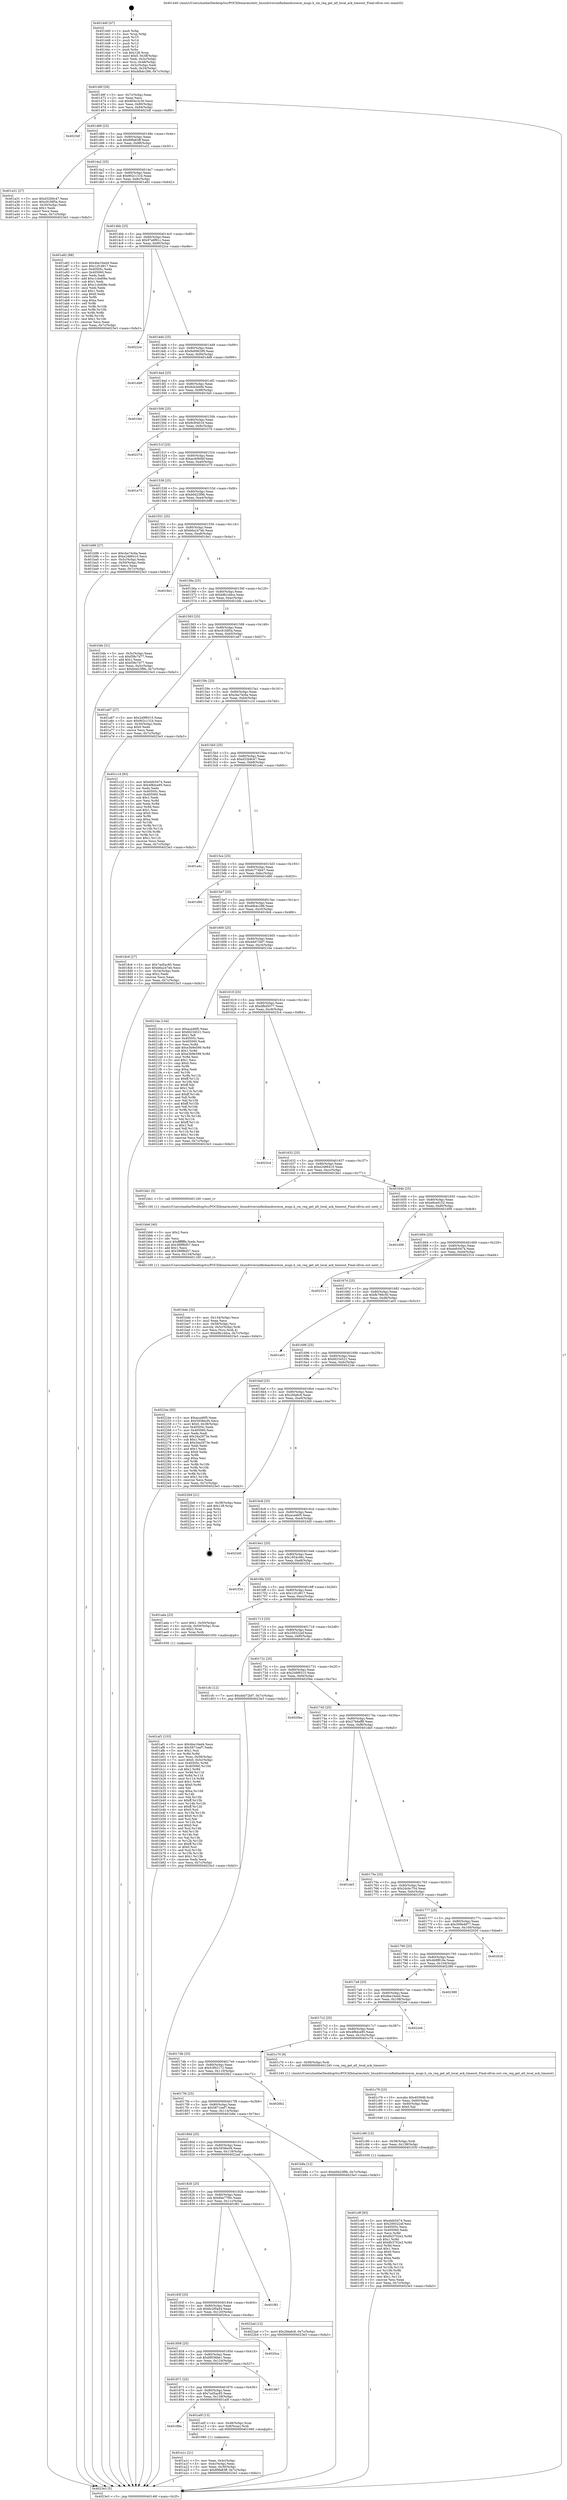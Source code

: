 digraph "0x401440" {
  label = "0x401440 (/mnt/c/Users/mathe/Desktop/tcc/POCII/binaries/extr_linuxdriversinfinibandcorecm_msgs.h_cm_req_get_alt_local_ack_timeout_Final-ollvm.out::main(0))"
  labelloc = "t"
  node[shape=record]

  Entry [label="",width=0.3,height=0.3,shape=circle,fillcolor=black,style=filled]
  "0x40146f" [label="{
     0x40146f [26]\l
     | [instrs]\l
     &nbsp;&nbsp;0x40146f \<+3\>: mov -0x7c(%rbp),%eax\l
     &nbsp;&nbsp;0x401472 \<+2\>: mov %eax,%ecx\l
     &nbsp;&nbsp;0x401474 \<+6\>: sub $0x804c3c30,%ecx\l
     &nbsp;&nbsp;0x40147a \<+3\>: mov %eax,-0x80(%rbp)\l
     &nbsp;&nbsp;0x40147d \<+6\>: mov %ecx,-0x84(%rbp)\l
     &nbsp;&nbsp;0x401483 \<+6\>: je 000000000040234f \<main+0xf0f\>\l
  }"]
  "0x40234f" [label="{
     0x40234f\l
  }", style=dashed]
  "0x401489" [label="{
     0x401489 [25]\l
     | [instrs]\l
     &nbsp;&nbsp;0x401489 \<+5\>: jmp 000000000040148e \<main+0x4e\>\l
     &nbsp;&nbsp;0x40148e \<+3\>: mov -0x80(%rbp),%eax\l
     &nbsp;&nbsp;0x401491 \<+5\>: sub $0x89fa83ff,%eax\l
     &nbsp;&nbsp;0x401496 \<+6\>: mov %eax,-0x88(%rbp)\l
     &nbsp;&nbsp;0x40149c \<+6\>: je 0000000000401a31 \<main+0x5f1\>\l
  }"]
  Exit [label="",width=0.3,height=0.3,shape=circle,fillcolor=black,style=filled,peripheries=2]
  "0x401a31" [label="{
     0x401a31 [27]\l
     | [instrs]\l
     &nbsp;&nbsp;0x401a31 \<+5\>: mov $0xd32b9c47,%eax\l
     &nbsp;&nbsp;0x401a36 \<+5\>: mov $0xc91fdf5a,%ecx\l
     &nbsp;&nbsp;0x401a3b \<+3\>: mov -0x30(%rbp),%edx\l
     &nbsp;&nbsp;0x401a3e \<+3\>: cmp $0x1,%edx\l
     &nbsp;&nbsp;0x401a41 \<+3\>: cmovl %ecx,%eax\l
     &nbsp;&nbsp;0x401a44 \<+3\>: mov %eax,-0x7c(%rbp)\l
     &nbsp;&nbsp;0x401a47 \<+5\>: jmp 00000000004023e3 \<main+0xfa3\>\l
  }"]
  "0x4014a2" [label="{
     0x4014a2 [25]\l
     | [instrs]\l
     &nbsp;&nbsp;0x4014a2 \<+5\>: jmp 00000000004014a7 \<main+0x67\>\l
     &nbsp;&nbsp;0x4014a7 \<+3\>: mov -0x80(%rbp),%eax\l
     &nbsp;&nbsp;0x4014aa \<+5\>: sub $0x902c131b,%eax\l
     &nbsp;&nbsp;0x4014af \<+6\>: mov %eax,-0x8c(%rbp)\l
     &nbsp;&nbsp;0x4014b5 \<+6\>: je 0000000000401a82 \<main+0x642\>\l
  }"]
  "0x401c9f" [label="{
     0x401c9f [93]\l
     | [instrs]\l
     &nbsp;&nbsp;0x401c9f \<+5\>: mov $0xebfc0474,%eax\l
     &nbsp;&nbsp;0x401ca4 \<+5\>: mov $0x209322ef,%esi\l
     &nbsp;&nbsp;0x401ca9 \<+7\>: mov 0x40505c,%ecx\l
     &nbsp;&nbsp;0x401cb0 \<+7\>: mov 0x405060,%edx\l
     &nbsp;&nbsp;0x401cb7 \<+3\>: mov %ecx,%r8d\l
     &nbsp;&nbsp;0x401cba \<+7\>: sub $0x6b3702e2,%r8d\l
     &nbsp;&nbsp;0x401cc1 \<+4\>: sub $0x1,%r8d\l
     &nbsp;&nbsp;0x401cc5 \<+7\>: add $0x6b3702e2,%r8d\l
     &nbsp;&nbsp;0x401ccc \<+4\>: imul %r8d,%ecx\l
     &nbsp;&nbsp;0x401cd0 \<+3\>: and $0x1,%ecx\l
     &nbsp;&nbsp;0x401cd3 \<+3\>: cmp $0x0,%ecx\l
     &nbsp;&nbsp;0x401cd6 \<+4\>: sete %r9b\l
     &nbsp;&nbsp;0x401cda \<+3\>: cmp $0xa,%edx\l
     &nbsp;&nbsp;0x401cdd \<+4\>: setl %r10b\l
     &nbsp;&nbsp;0x401ce1 \<+3\>: mov %r9b,%r11b\l
     &nbsp;&nbsp;0x401ce4 \<+3\>: and %r10b,%r11b\l
     &nbsp;&nbsp;0x401ce7 \<+3\>: xor %r10b,%r9b\l
     &nbsp;&nbsp;0x401cea \<+3\>: or %r9b,%r11b\l
     &nbsp;&nbsp;0x401ced \<+4\>: test $0x1,%r11b\l
     &nbsp;&nbsp;0x401cf1 \<+3\>: cmovne %esi,%eax\l
     &nbsp;&nbsp;0x401cf4 \<+3\>: mov %eax,-0x7c(%rbp)\l
     &nbsp;&nbsp;0x401cf7 \<+5\>: jmp 00000000004023e3 \<main+0xfa3\>\l
  }"]
  "0x401a82" [label="{
     0x401a82 [88]\l
     | [instrs]\l
     &nbsp;&nbsp;0x401a82 \<+5\>: mov $0x4be16ed4,%eax\l
     &nbsp;&nbsp;0x401a87 \<+5\>: mov $0x1cf1d917,%ecx\l
     &nbsp;&nbsp;0x401a8c \<+7\>: mov 0x40505c,%edx\l
     &nbsp;&nbsp;0x401a93 \<+7\>: mov 0x405060,%esi\l
     &nbsp;&nbsp;0x401a9a \<+2\>: mov %edx,%edi\l
     &nbsp;&nbsp;0x401a9c \<+6\>: add $0xc1cbd08e,%edi\l
     &nbsp;&nbsp;0x401aa2 \<+3\>: sub $0x1,%edi\l
     &nbsp;&nbsp;0x401aa5 \<+6\>: sub $0xc1cbd08e,%edi\l
     &nbsp;&nbsp;0x401aab \<+3\>: imul %edi,%edx\l
     &nbsp;&nbsp;0x401aae \<+3\>: and $0x1,%edx\l
     &nbsp;&nbsp;0x401ab1 \<+3\>: cmp $0x0,%edx\l
     &nbsp;&nbsp;0x401ab4 \<+4\>: sete %r8b\l
     &nbsp;&nbsp;0x401ab8 \<+3\>: cmp $0xa,%esi\l
     &nbsp;&nbsp;0x401abb \<+4\>: setl %r9b\l
     &nbsp;&nbsp;0x401abf \<+3\>: mov %r8b,%r10b\l
     &nbsp;&nbsp;0x401ac2 \<+3\>: and %r9b,%r10b\l
     &nbsp;&nbsp;0x401ac5 \<+3\>: xor %r9b,%r8b\l
     &nbsp;&nbsp;0x401ac8 \<+3\>: or %r8b,%r10b\l
     &nbsp;&nbsp;0x401acb \<+4\>: test $0x1,%r10b\l
     &nbsp;&nbsp;0x401acf \<+3\>: cmovne %ecx,%eax\l
     &nbsp;&nbsp;0x401ad2 \<+3\>: mov %eax,-0x7c(%rbp)\l
     &nbsp;&nbsp;0x401ad5 \<+5\>: jmp 00000000004023e3 \<main+0xfa3\>\l
  }"]
  "0x4014bb" [label="{
     0x4014bb [25]\l
     | [instrs]\l
     &nbsp;&nbsp;0x4014bb \<+5\>: jmp 00000000004014c0 \<main+0x80\>\l
     &nbsp;&nbsp;0x4014c0 \<+3\>: mov -0x80(%rbp),%eax\l
     &nbsp;&nbsp;0x4014c3 \<+5\>: sub $0x97a9f91c,%eax\l
     &nbsp;&nbsp;0x4014c8 \<+6\>: mov %eax,-0x90(%rbp)\l
     &nbsp;&nbsp;0x4014ce \<+6\>: je 00000000004022ce \<main+0xe8e\>\l
  }"]
  "0x401c90" [label="{
     0x401c90 [15]\l
     | [instrs]\l
     &nbsp;&nbsp;0x401c90 \<+4\>: mov -0x58(%rbp),%rdi\l
     &nbsp;&nbsp;0x401c94 \<+6\>: mov %eax,-0x138(%rbp)\l
     &nbsp;&nbsp;0x401c9a \<+5\>: call 0000000000401030 \<free@plt\>\l
     | [calls]\l
     &nbsp;&nbsp;0x401030 \{1\} (unknown)\l
  }"]
  "0x4022ce" [label="{
     0x4022ce\l
  }", style=dashed]
  "0x4014d4" [label="{
     0x4014d4 [25]\l
     | [instrs]\l
     &nbsp;&nbsp;0x4014d4 \<+5\>: jmp 00000000004014d9 \<main+0x99\>\l
     &nbsp;&nbsp;0x4014d9 \<+3\>: mov -0x80(%rbp),%eax\l
     &nbsp;&nbsp;0x4014dc \<+5\>: sub $0x9a996299,%eax\l
     &nbsp;&nbsp;0x4014e1 \<+6\>: mov %eax,-0x94(%rbp)\l
     &nbsp;&nbsp;0x4014e7 \<+6\>: je 0000000000401dd9 \<main+0x999\>\l
  }"]
  "0x401c79" [label="{
     0x401c79 [23]\l
     | [instrs]\l
     &nbsp;&nbsp;0x401c79 \<+10\>: movabs $0x4030d6,%rdi\l
     &nbsp;&nbsp;0x401c83 \<+3\>: mov %eax,-0x60(%rbp)\l
     &nbsp;&nbsp;0x401c86 \<+3\>: mov -0x60(%rbp),%esi\l
     &nbsp;&nbsp;0x401c89 \<+2\>: mov $0x0,%al\l
     &nbsp;&nbsp;0x401c8b \<+5\>: call 0000000000401040 \<printf@plt\>\l
     | [calls]\l
     &nbsp;&nbsp;0x401040 \{1\} (unknown)\l
  }"]
  "0x401dd9" [label="{
     0x401dd9\l
  }", style=dashed]
  "0x4014ed" [label="{
     0x4014ed [25]\l
     | [instrs]\l
     &nbsp;&nbsp;0x4014ed \<+5\>: jmp 00000000004014f2 \<main+0xb2\>\l
     &nbsp;&nbsp;0x4014f2 \<+3\>: mov -0x80(%rbp),%eax\l
     &nbsp;&nbsp;0x4014f5 \<+5\>: sub $0x9cb3e0f4,%eax\l
     &nbsp;&nbsp;0x4014fa \<+6\>: mov %eax,-0x98(%rbp)\l
     &nbsp;&nbsp;0x401500 \<+6\>: je 0000000000401fa0 \<main+0xb60\>\l
  }"]
  "0x401bde" [label="{
     0x401bde [32]\l
     | [instrs]\l
     &nbsp;&nbsp;0x401bde \<+6\>: mov -0x134(%rbp),%ecx\l
     &nbsp;&nbsp;0x401be4 \<+3\>: imul %eax,%ecx\l
     &nbsp;&nbsp;0x401be7 \<+4\>: mov -0x58(%rbp),%rsi\l
     &nbsp;&nbsp;0x401beb \<+4\>: movslq -0x5c(%rbp),%rdi\l
     &nbsp;&nbsp;0x401bef \<+3\>: mov %ecx,(%rsi,%rdi,4)\l
     &nbsp;&nbsp;0x401bf2 \<+7\>: movl $0xb9b1ddca,-0x7c(%rbp)\l
     &nbsp;&nbsp;0x401bf9 \<+5\>: jmp 00000000004023e3 \<main+0xfa3\>\l
  }"]
  "0x401fa0" [label="{
     0x401fa0\l
  }", style=dashed]
  "0x401506" [label="{
     0x401506 [25]\l
     | [instrs]\l
     &nbsp;&nbsp;0x401506 \<+5\>: jmp 000000000040150b \<main+0xcb\>\l
     &nbsp;&nbsp;0x40150b \<+3\>: mov -0x80(%rbp),%eax\l
     &nbsp;&nbsp;0x40150e \<+5\>: sub $0x9cf04016,%eax\l
     &nbsp;&nbsp;0x401513 \<+6\>: mov %eax,-0x9c(%rbp)\l
     &nbsp;&nbsp;0x401519 \<+6\>: je 000000000040237d \<main+0xf3d\>\l
  }"]
  "0x401bb6" [label="{
     0x401bb6 [40]\l
     | [instrs]\l
     &nbsp;&nbsp;0x401bb6 \<+5\>: mov $0x2,%ecx\l
     &nbsp;&nbsp;0x401bbb \<+1\>: cltd\l
     &nbsp;&nbsp;0x401bbc \<+2\>: idiv %ecx\l
     &nbsp;&nbsp;0x401bbe \<+6\>: imul $0xfffffffe,%edx,%ecx\l
     &nbsp;&nbsp;0x401bc4 \<+6\>: sub $0x388f6d57,%ecx\l
     &nbsp;&nbsp;0x401bca \<+3\>: add $0x1,%ecx\l
     &nbsp;&nbsp;0x401bcd \<+6\>: add $0x388f6d57,%ecx\l
     &nbsp;&nbsp;0x401bd3 \<+6\>: mov %ecx,-0x134(%rbp)\l
     &nbsp;&nbsp;0x401bd9 \<+5\>: call 0000000000401160 \<next_i\>\l
     | [calls]\l
     &nbsp;&nbsp;0x401160 \{1\} (/mnt/c/Users/mathe/Desktop/tcc/POCII/binaries/extr_linuxdriversinfinibandcorecm_msgs.h_cm_req_get_alt_local_ack_timeout_Final-ollvm.out::next_i)\l
  }"]
  "0x40237d" [label="{
     0x40237d\l
  }", style=dashed]
  "0x40151f" [label="{
     0x40151f [25]\l
     | [instrs]\l
     &nbsp;&nbsp;0x40151f \<+5\>: jmp 0000000000401524 \<main+0xe4\>\l
     &nbsp;&nbsp;0x401524 \<+3\>: mov -0x80(%rbp),%eax\l
     &nbsp;&nbsp;0x401527 \<+5\>: sub $0xac4060bf,%eax\l
     &nbsp;&nbsp;0x40152c \<+6\>: mov %eax,-0xa0(%rbp)\l
     &nbsp;&nbsp;0x401532 \<+6\>: je 0000000000401e75 \<main+0xa35\>\l
  }"]
  "0x401af1" [label="{
     0x401af1 [153]\l
     | [instrs]\l
     &nbsp;&nbsp;0x401af1 \<+5\>: mov $0x4be16ed4,%ecx\l
     &nbsp;&nbsp;0x401af6 \<+5\>: mov $0x5871eef7,%edx\l
     &nbsp;&nbsp;0x401afb \<+3\>: mov $0x1,%sil\l
     &nbsp;&nbsp;0x401afe \<+3\>: xor %r8d,%r8d\l
     &nbsp;&nbsp;0x401b01 \<+4\>: mov %rax,-0x58(%rbp)\l
     &nbsp;&nbsp;0x401b05 \<+7\>: movl $0x0,-0x5c(%rbp)\l
     &nbsp;&nbsp;0x401b0c \<+8\>: mov 0x40505c,%r9d\l
     &nbsp;&nbsp;0x401b14 \<+8\>: mov 0x405060,%r10d\l
     &nbsp;&nbsp;0x401b1c \<+4\>: sub $0x1,%r8d\l
     &nbsp;&nbsp;0x401b20 \<+3\>: mov %r9d,%r11d\l
     &nbsp;&nbsp;0x401b23 \<+3\>: add %r8d,%r11d\l
     &nbsp;&nbsp;0x401b26 \<+4\>: imul %r11d,%r9d\l
     &nbsp;&nbsp;0x401b2a \<+4\>: and $0x1,%r9d\l
     &nbsp;&nbsp;0x401b2e \<+4\>: cmp $0x0,%r9d\l
     &nbsp;&nbsp;0x401b32 \<+3\>: sete %bl\l
     &nbsp;&nbsp;0x401b35 \<+4\>: cmp $0xa,%r10d\l
     &nbsp;&nbsp;0x401b39 \<+4\>: setl %r14b\l
     &nbsp;&nbsp;0x401b3d \<+3\>: mov %bl,%r15b\l
     &nbsp;&nbsp;0x401b40 \<+4\>: xor $0xff,%r15b\l
     &nbsp;&nbsp;0x401b44 \<+3\>: mov %r14b,%r12b\l
     &nbsp;&nbsp;0x401b47 \<+4\>: xor $0xff,%r12b\l
     &nbsp;&nbsp;0x401b4b \<+4\>: xor $0x0,%sil\l
     &nbsp;&nbsp;0x401b4f \<+3\>: mov %r15b,%r13b\l
     &nbsp;&nbsp;0x401b52 \<+4\>: and $0x0,%r13b\l
     &nbsp;&nbsp;0x401b56 \<+3\>: and %sil,%bl\l
     &nbsp;&nbsp;0x401b59 \<+3\>: mov %r12b,%al\l
     &nbsp;&nbsp;0x401b5c \<+2\>: and $0x0,%al\l
     &nbsp;&nbsp;0x401b5e \<+3\>: and %sil,%r14b\l
     &nbsp;&nbsp;0x401b61 \<+3\>: or %bl,%r13b\l
     &nbsp;&nbsp;0x401b64 \<+3\>: or %r14b,%al\l
     &nbsp;&nbsp;0x401b67 \<+3\>: xor %al,%r13b\l
     &nbsp;&nbsp;0x401b6a \<+3\>: or %r12b,%r15b\l
     &nbsp;&nbsp;0x401b6d \<+4\>: xor $0xff,%r15b\l
     &nbsp;&nbsp;0x401b71 \<+4\>: or $0x0,%sil\l
     &nbsp;&nbsp;0x401b75 \<+3\>: and %sil,%r15b\l
     &nbsp;&nbsp;0x401b78 \<+3\>: or %r15b,%r13b\l
     &nbsp;&nbsp;0x401b7b \<+4\>: test $0x1,%r13b\l
     &nbsp;&nbsp;0x401b7f \<+3\>: cmovne %edx,%ecx\l
     &nbsp;&nbsp;0x401b82 \<+3\>: mov %ecx,-0x7c(%rbp)\l
     &nbsp;&nbsp;0x401b85 \<+5\>: jmp 00000000004023e3 \<main+0xfa3\>\l
  }"]
  "0x401e75" [label="{
     0x401e75\l
  }", style=dashed]
  "0x401538" [label="{
     0x401538 [25]\l
     | [instrs]\l
     &nbsp;&nbsp;0x401538 \<+5\>: jmp 000000000040153d \<main+0xfd\>\l
     &nbsp;&nbsp;0x40153d \<+3\>: mov -0x80(%rbp),%eax\l
     &nbsp;&nbsp;0x401540 \<+5\>: sub $0xb0d23f9b,%eax\l
     &nbsp;&nbsp;0x401545 \<+6\>: mov %eax,-0xa4(%rbp)\l
     &nbsp;&nbsp;0x40154b \<+6\>: je 0000000000401b96 \<main+0x756\>\l
  }"]
  "0x401a1c" [label="{
     0x401a1c [21]\l
     | [instrs]\l
     &nbsp;&nbsp;0x401a1c \<+3\>: mov %eax,-0x4c(%rbp)\l
     &nbsp;&nbsp;0x401a1f \<+3\>: mov -0x4c(%rbp),%eax\l
     &nbsp;&nbsp;0x401a22 \<+3\>: mov %eax,-0x30(%rbp)\l
     &nbsp;&nbsp;0x401a25 \<+7\>: movl $0x89fa83ff,-0x7c(%rbp)\l
     &nbsp;&nbsp;0x401a2c \<+5\>: jmp 00000000004023e3 \<main+0xfa3\>\l
  }"]
  "0x401b96" [label="{
     0x401b96 [27]\l
     | [instrs]\l
     &nbsp;&nbsp;0x401b96 \<+5\>: mov $0xcba74c6a,%eax\l
     &nbsp;&nbsp;0x401b9b \<+5\>: mov $0xe2486410,%ecx\l
     &nbsp;&nbsp;0x401ba0 \<+3\>: mov -0x5c(%rbp),%edx\l
     &nbsp;&nbsp;0x401ba3 \<+3\>: cmp -0x50(%rbp),%edx\l
     &nbsp;&nbsp;0x401ba6 \<+3\>: cmovl %ecx,%eax\l
     &nbsp;&nbsp;0x401ba9 \<+3\>: mov %eax,-0x7c(%rbp)\l
     &nbsp;&nbsp;0x401bac \<+5\>: jmp 00000000004023e3 \<main+0xfa3\>\l
  }"]
  "0x401551" [label="{
     0x401551 [25]\l
     | [instrs]\l
     &nbsp;&nbsp;0x401551 \<+5\>: jmp 0000000000401556 \<main+0x116\>\l
     &nbsp;&nbsp;0x401556 \<+3\>: mov -0x80(%rbp),%eax\l
     &nbsp;&nbsp;0x401559 \<+5\>: sub $0xb6a247eb,%eax\l
     &nbsp;&nbsp;0x40155e \<+6\>: mov %eax,-0xa8(%rbp)\l
     &nbsp;&nbsp;0x401564 \<+6\>: je 00000000004018e1 \<main+0x4a1\>\l
  }"]
  "0x40188a" [label="{
     0x40188a\l
  }", style=dashed]
  "0x4018e1" [label="{
     0x4018e1\l
  }", style=dashed]
  "0x40156a" [label="{
     0x40156a [25]\l
     | [instrs]\l
     &nbsp;&nbsp;0x40156a \<+5\>: jmp 000000000040156f \<main+0x12f\>\l
     &nbsp;&nbsp;0x40156f \<+3\>: mov -0x80(%rbp),%eax\l
     &nbsp;&nbsp;0x401572 \<+5\>: sub $0xb9b1ddca,%eax\l
     &nbsp;&nbsp;0x401577 \<+6\>: mov %eax,-0xac(%rbp)\l
     &nbsp;&nbsp;0x40157d \<+6\>: je 0000000000401bfe \<main+0x7be\>\l
  }"]
  "0x401a0f" [label="{
     0x401a0f [13]\l
     | [instrs]\l
     &nbsp;&nbsp;0x401a0f \<+4\>: mov -0x48(%rbp),%rax\l
     &nbsp;&nbsp;0x401a13 \<+4\>: mov 0x8(%rax),%rdi\l
     &nbsp;&nbsp;0x401a17 \<+5\>: call 0000000000401060 \<atoi@plt\>\l
     | [calls]\l
     &nbsp;&nbsp;0x401060 \{1\} (unknown)\l
  }"]
  "0x401bfe" [label="{
     0x401bfe [31]\l
     | [instrs]\l
     &nbsp;&nbsp;0x401bfe \<+3\>: mov -0x5c(%rbp),%eax\l
     &nbsp;&nbsp;0x401c01 \<+5\>: sub $0xf38c7d77,%eax\l
     &nbsp;&nbsp;0x401c06 \<+3\>: add $0x1,%eax\l
     &nbsp;&nbsp;0x401c09 \<+5\>: add $0xf38c7d77,%eax\l
     &nbsp;&nbsp;0x401c0e \<+3\>: mov %eax,-0x5c(%rbp)\l
     &nbsp;&nbsp;0x401c11 \<+7\>: movl $0xb0d23f9b,-0x7c(%rbp)\l
     &nbsp;&nbsp;0x401c18 \<+5\>: jmp 00000000004023e3 \<main+0xfa3\>\l
  }"]
  "0x401583" [label="{
     0x401583 [25]\l
     | [instrs]\l
     &nbsp;&nbsp;0x401583 \<+5\>: jmp 0000000000401588 \<main+0x148\>\l
     &nbsp;&nbsp;0x401588 \<+3\>: mov -0x80(%rbp),%eax\l
     &nbsp;&nbsp;0x40158b \<+5\>: sub $0xc91fdf5a,%eax\l
     &nbsp;&nbsp;0x401590 \<+6\>: mov %eax,-0xb0(%rbp)\l
     &nbsp;&nbsp;0x401596 \<+6\>: je 0000000000401a67 \<main+0x627\>\l
  }"]
  "0x401871" [label="{
     0x401871 [25]\l
     | [instrs]\l
     &nbsp;&nbsp;0x401871 \<+5\>: jmp 0000000000401876 \<main+0x436\>\l
     &nbsp;&nbsp;0x401876 \<+3\>: mov -0x80(%rbp),%eax\l
     &nbsp;&nbsp;0x401879 \<+5\>: sub $0x7ad5ac85,%eax\l
     &nbsp;&nbsp;0x40187e \<+6\>: mov %eax,-0x128(%rbp)\l
     &nbsp;&nbsp;0x401884 \<+6\>: je 0000000000401a0f \<main+0x5cf\>\l
  }"]
  "0x401a67" [label="{
     0x401a67 [27]\l
     | [instrs]\l
     &nbsp;&nbsp;0x401a67 \<+5\>: mov $0x249f9315,%eax\l
     &nbsp;&nbsp;0x401a6c \<+5\>: mov $0x902c131b,%ecx\l
     &nbsp;&nbsp;0x401a71 \<+3\>: mov -0x30(%rbp),%edx\l
     &nbsp;&nbsp;0x401a74 \<+3\>: cmp $0x0,%edx\l
     &nbsp;&nbsp;0x401a77 \<+3\>: cmove %ecx,%eax\l
     &nbsp;&nbsp;0x401a7a \<+3\>: mov %eax,-0x7c(%rbp)\l
     &nbsp;&nbsp;0x401a7d \<+5\>: jmp 00000000004023e3 \<main+0xfa3\>\l
  }"]
  "0x40159c" [label="{
     0x40159c [25]\l
     | [instrs]\l
     &nbsp;&nbsp;0x40159c \<+5\>: jmp 00000000004015a1 \<main+0x161\>\l
     &nbsp;&nbsp;0x4015a1 \<+3\>: mov -0x80(%rbp),%eax\l
     &nbsp;&nbsp;0x4015a4 \<+5\>: sub $0xcba74c6a,%eax\l
     &nbsp;&nbsp;0x4015a9 \<+6\>: mov %eax,-0xb4(%rbp)\l
     &nbsp;&nbsp;0x4015af \<+6\>: je 0000000000401c1d \<main+0x7dd\>\l
  }"]
  "0x401967" [label="{
     0x401967\l
  }", style=dashed]
  "0x401c1d" [label="{
     0x401c1d [83]\l
     | [instrs]\l
     &nbsp;&nbsp;0x401c1d \<+5\>: mov $0xebfc0474,%eax\l
     &nbsp;&nbsp;0x401c22 \<+5\>: mov $0x4f8dce95,%ecx\l
     &nbsp;&nbsp;0x401c27 \<+2\>: xor %edx,%edx\l
     &nbsp;&nbsp;0x401c29 \<+7\>: mov 0x40505c,%esi\l
     &nbsp;&nbsp;0x401c30 \<+7\>: mov 0x405060,%edi\l
     &nbsp;&nbsp;0x401c37 \<+3\>: sub $0x1,%edx\l
     &nbsp;&nbsp;0x401c3a \<+3\>: mov %esi,%r8d\l
     &nbsp;&nbsp;0x401c3d \<+3\>: add %edx,%r8d\l
     &nbsp;&nbsp;0x401c40 \<+4\>: imul %r8d,%esi\l
     &nbsp;&nbsp;0x401c44 \<+3\>: and $0x1,%esi\l
     &nbsp;&nbsp;0x401c47 \<+3\>: cmp $0x0,%esi\l
     &nbsp;&nbsp;0x401c4a \<+4\>: sete %r9b\l
     &nbsp;&nbsp;0x401c4e \<+3\>: cmp $0xa,%edi\l
     &nbsp;&nbsp;0x401c51 \<+4\>: setl %r10b\l
     &nbsp;&nbsp;0x401c55 \<+3\>: mov %r9b,%r11b\l
     &nbsp;&nbsp;0x401c58 \<+3\>: and %r10b,%r11b\l
     &nbsp;&nbsp;0x401c5b \<+3\>: xor %r10b,%r9b\l
     &nbsp;&nbsp;0x401c5e \<+3\>: or %r9b,%r11b\l
     &nbsp;&nbsp;0x401c61 \<+4\>: test $0x1,%r11b\l
     &nbsp;&nbsp;0x401c65 \<+3\>: cmovne %ecx,%eax\l
     &nbsp;&nbsp;0x401c68 \<+3\>: mov %eax,-0x7c(%rbp)\l
     &nbsp;&nbsp;0x401c6b \<+5\>: jmp 00000000004023e3 \<main+0xfa3\>\l
  }"]
  "0x4015b5" [label="{
     0x4015b5 [25]\l
     | [instrs]\l
     &nbsp;&nbsp;0x4015b5 \<+5\>: jmp 00000000004015ba \<main+0x17a\>\l
     &nbsp;&nbsp;0x4015ba \<+3\>: mov -0x80(%rbp),%eax\l
     &nbsp;&nbsp;0x4015bd \<+5\>: sub $0xd32b9c47,%eax\l
     &nbsp;&nbsp;0x4015c2 \<+6\>: mov %eax,-0xb8(%rbp)\l
     &nbsp;&nbsp;0x4015c8 \<+6\>: je 0000000000401a4c \<main+0x60c\>\l
  }"]
  "0x401858" [label="{
     0x401858 [25]\l
     | [instrs]\l
     &nbsp;&nbsp;0x401858 \<+5\>: jmp 000000000040185d \<main+0x41d\>\l
     &nbsp;&nbsp;0x40185d \<+3\>: mov -0x80(%rbp),%eax\l
     &nbsp;&nbsp;0x401860 \<+5\>: sub $0x6f036be1,%eax\l
     &nbsp;&nbsp;0x401865 \<+6\>: mov %eax,-0x124(%rbp)\l
     &nbsp;&nbsp;0x40186b \<+6\>: je 0000000000401967 \<main+0x527\>\l
  }"]
  "0x401a4c" [label="{
     0x401a4c\l
  }", style=dashed]
  "0x4015ce" [label="{
     0x4015ce [25]\l
     | [instrs]\l
     &nbsp;&nbsp;0x4015ce \<+5\>: jmp 00000000004015d3 \<main+0x193\>\l
     &nbsp;&nbsp;0x4015d3 \<+3\>: mov -0x80(%rbp),%eax\l
     &nbsp;&nbsp;0x4015d6 \<+5\>: sub $0xdc774b47,%eax\l
     &nbsp;&nbsp;0x4015db \<+6\>: mov %eax,-0xbc(%rbp)\l
     &nbsp;&nbsp;0x4015e1 \<+6\>: je 0000000000401d60 \<main+0x920\>\l
  }"]
  "0x4020ca" [label="{
     0x4020ca\l
  }", style=dashed]
  "0x401d60" [label="{
     0x401d60\l
  }", style=dashed]
  "0x4015e7" [label="{
     0x4015e7 [25]\l
     | [instrs]\l
     &nbsp;&nbsp;0x4015e7 \<+5\>: jmp 00000000004015ec \<main+0x1ac\>\l
     &nbsp;&nbsp;0x4015ec \<+3\>: mov -0x80(%rbp),%eax\l
     &nbsp;&nbsp;0x4015ef \<+5\>: sub $0xddb4c286,%eax\l
     &nbsp;&nbsp;0x4015f4 \<+6\>: mov %eax,-0xc0(%rbp)\l
     &nbsp;&nbsp;0x4015fa \<+6\>: je 00000000004018c6 \<main+0x486\>\l
  }"]
  "0x40183f" [label="{
     0x40183f [25]\l
     | [instrs]\l
     &nbsp;&nbsp;0x40183f \<+5\>: jmp 0000000000401844 \<main+0x404\>\l
     &nbsp;&nbsp;0x401844 \<+3\>: mov -0x80(%rbp),%eax\l
     &nbsp;&nbsp;0x401847 \<+5\>: sub $0x6c2f0a44,%eax\l
     &nbsp;&nbsp;0x40184c \<+6\>: mov %eax,-0x120(%rbp)\l
     &nbsp;&nbsp;0x401852 \<+6\>: je 00000000004020ca \<main+0xc8a\>\l
  }"]
  "0x4018c6" [label="{
     0x4018c6 [27]\l
     | [instrs]\l
     &nbsp;&nbsp;0x4018c6 \<+5\>: mov $0x7ad5ac85,%eax\l
     &nbsp;&nbsp;0x4018cb \<+5\>: mov $0xb6a247eb,%ecx\l
     &nbsp;&nbsp;0x4018d0 \<+3\>: mov -0x34(%rbp),%edx\l
     &nbsp;&nbsp;0x4018d3 \<+3\>: cmp $0x2,%edx\l
     &nbsp;&nbsp;0x4018d6 \<+3\>: cmovne %ecx,%eax\l
     &nbsp;&nbsp;0x4018d9 \<+3\>: mov %eax,-0x7c(%rbp)\l
     &nbsp;&nbsp;0x4018dc \<+5\>: jmp 00000000004023e3 \<main+0xfa3\>\l
  }"]
  "0x401600" [label="{
     0x401600 [25]\l
     | [instrs]\l
     &nbsp;&nbsp;0x401600 \<+5\>: jmp 0000000000401605 \<main+0x1c5\>\l
     &nbsp;&nbsp;0x401605 \<+3\>: mov -0x80(%rbp),%eax\l
     &nbsp;&nbsp;0x401608 \<+5\>: sub $0xddd72bf7,%eax\l
     &nbsp;&nbsp;0x40160d \<+6\>: mov %eax,-0xc4(%rbp)\l
     &nbsp;&nbsp;0x401613 \<+6\>: je 00000000004021be \<main+0xd7e\>\l
  }"]
  "0x4023e3" [label="{
     0x4023e3 [5]\l
     | [instrs]\l
     &nbsp;&nbsp;0x4023e3 \<+5\>: jmp 000000000040146f \<main+0x2f\>\l
  }"]
  "0x401440" [label="{
     0x401440 [47]\l
     | [instrs]\l
     &nbsp;&nbsp;0x401440 \<+1\>: push %rbp\l
     &nbsp;&nbsp;0x401441 \<+3\>: mov %rsp,%rbp\l
     &nbsp;&nbsp;0x401444 \<+2\>: push %r15\l
     &nbsp;&nbsp;0x401446 \<+2\>: push %r14\l
     &nbsp;&nbsp;0x401448 \<+2\>: push %r13\l
     &nbsp;&nbsp;0x40144a \<+2\>: push %r12\l
     &nbsp;&nbsp;0x40144c \<+1\>: push %rbx\l
     &nbsp;&nbsp;0x40144d \<+7\>: sub $0x128,%rsp\l
     &nbsp;&nbsp;0x401454 \<+7\>: movl $0x0,-0x38(%rbp)\l
     &nbsp;&nbsp;0x40145b \<+3\>: mov %edi,-0x3c(%rbp)\l
     &nbsp;&nbsp;0x40145e \<+4\>: mov %rsi,-0x48(%rbp)\l
     &nbsp;&nbsp;0x401462 \<+3\>: mov -0x3c(%rbp),%edi\l
     &nbsp;&nbsp;0x401465 \<+3\>: mov %edi,-0x34(%rbp)\l
     &nbsp;&nbsp;0x401468 \<+7\>: movl $0xddb4c286,-0x7c(%rbp)\l
  }"]
  "0x401f81" [label="{
     0x401f81\l
  }", style=dashed]
  "0x4021be" [label="{
     0x4021be [144]\l
     | [instrs]\l
     &nbsp;&nbsp;0x4021be \<+5\>: mov $0xaca46f5,%eax\l
     &nbsp;&nbsp;0x4021c3 \<+5\>: mov $0xfd234521,%ecx\l
     &nbsp;&nbsp;0x4021c8 \<+2\>: mov $0x1,%dl\l
     &nbsp;&nbsp;0x4021ca \<+7\>: mov 0x40505c,%esi\l
     &nbsp;&nbsp;0x4021d1 \<+7\>: mov 0x405060,%edi\l
     &nbsp;&nbsp;0x4021d8 \<+3\>: mov %esi,%r8d\l
     &nbsp;&nbsp;0x4021db \<+7\>: add $0xe3b9e599,%r8d\l
     &nbsp;&nbsp;0x4021e2 \<+4\>: sub $0x1,%r8d\l
     &nbsp;&nbsp;0x4021e6 \<+7\>: sub $0xe3b9e599,%r8d\l
     &nbsp;&nbsp;0x4021ed \<+4\>: imul %r8d,%esi\l
     &nbsp;&nbsp;0x4021f1 \<+3\>: and $0x1,%esi\l
     &nbsp;&nbsp;0x4021f4 \<+3\>: cmp $0x0,%esi\l
     &nbsp;&nbsp;0x4021f7 \<+4\>: sete %r9b\l
     &nbsp;&nbsp;0x4021fb \<+3\>: cmp $0xa,%edi\l
     &nbsp;&nbsp;0x4021fe \<+4\>: setl %r10b\l
     &nbsp;&nbsp;0x402202 \<+3\>: mov %r9b,%r11b\l
     &nbsp;&nbsp;0x402205 \<+4\>: xor $0xff,%r11b\l
     &nbsp;&nbsp;0x402209 \<+3\>: mov %r10b,%bl\l
     &nbsp;&nbsp;0x40220c \<+3\>: xor $0xff,%bl\l
     &nbsp;&nbsp;0x40220f \<+3\>: xor $0x1,%dl\l
     &nbsp;&nbsp;0x402212 \<+3\>: mov %r11b,%r14b\l
     &nbsp;&nbsp;0x402215 \<+4\>: and $0xff,%r14b\l
     &nbsp;&nbsp;0x402219 \<+3\>: and %dl,%r9b\l
     &nbsp;&nbsp;0x40221c \<+3\>: mov %bl,%r15b\l
     &nbsp;&nbsp;0x40221f \<+4\>: and $0xff,%r15b\l
     &nbsp;&nbsp;0x402223 \<+3\>: and %dl,%r10b\l
     &nbsp;&nbsp;0x402226 \<+3\>: or %r9b,%r14b\l
     &nbsp;&nbsp;0x402229 \<+3\>: or %r10b,%r15b\l
     &nbsp;&nbsp;0x40222c \<+3\>: xor %r15b,%r14b\l
     &nbsp;&nbsp;0x40222f \<+3\>: or %bl,%r11b\l
     &nbsp;&nbsp;0x402232 \<+4\>: xor $0xff,%r11b\l
     &nbsp;&nbsp;0x402236 \<+3\>: or $0x1,%dl\l
     &nbsp;&nbsp;0x402239 \<+3\>: and %dl,%r11b\l
     &nbsp;&nbsp;0x40223c \<+3\>: or %r11b,%r14b\l
     &nbsp;&nbsp;0x40223f \<+4\>: test $0x1,%r14b\l
     &nbsp;&nbsp;0x402243 \<+3\>: cmovne %ecx,%eax\l
     &nbsp;&nbsp;0x402246 \<+3\>: mov %eax,-0x7c(%rbp)\l
     &nbsp;&nbsp;0x402249 \<+5\>: jmp 00000000004023e3 \<main+0xfa3\>\l
  }"]
  "0x401619" [label="{
     0x401619 [25]\l
     | [instrs]\l
     &nbsp;&nbsp;0x401619 \<+5\>: jmp 000000000040161e \<main+0x1de\>\l
     &nbsp;&nbsp;0x40161e \<+3\>: mov -0x80(%rbp),%eax\l
     &nbsp;&nbsp;0x401621 \<+5\>: sub $0xdfbd5077,%eax\l
     &nbsp;&nbsp;0x401626 \<+6\>: mov %eax,-0xc8(%rbp)\l
     &nbsp;&nbsp;0x40162c \<+6\>: je 00000000004023c4 \<main+0xf84\>\l
  }"]
  "0x401826" [label="{
     0x401826 [25]\l
     | [instrs]\l
     &nbsp;&nbsp;0x401826 \<+5\>: jmp 000000000040182b \<main+0x3eb\>\l
     &nbsp;&nbsp;0x40182b \<+3\>: mov -0x80(%rbp),%eax\l
     &nbsp;&nbsp;0x40182e \<+5\>: sub $0x6be77f0c,%eax\l
     &nbsp;&nbsp;0x401833 \<+6\>: mov %eax,-0x11c(%rbp)\l
     &nbsp;&nbsp;0x401839 \<+6\>: je 0000000000401f81 \<main+0xb41\>\l
  }"]
  "0x4023c4" [label="{
     0x4023c4\l
  }", style=dashed]
  "0x401632" [label="{
     0x401632 [25]\l
     | [instrs]\l
     &nbsp;&nbsp;0x401632 \<+5\>: jmp 0000000000401637 \<main+0x1f7\>\l
     &nbsp;&nbsp;0x401637 \<+3\>: mov -0x80(%rbp),%eax\l
     &nbsp;&nbsp;0x40163a \<+5\>: sub $0xe2486410,%eax\l
     &nbsp;&nbsp;0x40163f \<+6\>: mov %eax,-0xcc(%rbp)\l
     &nbsp;&nbsp;0x401645 \<+6\>: je 0000000000401bb1 \<main+0x771\>\l
  }"]
  "0x4022ad" [label="{
     0x4022ad [12]\l
     | [instrs]\l
     &nbsp;&nbsp;0x4022ad \<+7\>: movl $0x2fda6c6,-0x7c(%rbp)\l
     &nbsp;&nbsp;0x4022b4 \<+5\>: jmp 00000000004023e3 \<main+0xfa3\>\l
  }"]
  "0x401bb1" [label="{
     0x401bb1 [5]\l
     | [instrs]\l
     &nbsp;&nbsp;0x401bb1 \<+5\>: call 0000000000401160 \<next_i\>\l
     | [calls]\l
     &nbsp;&nbsp;0x401160 \{1\} (/mnt/c/Users/mathe/Desktop/tcc/POCII/binaries/extr_linuxdriversinfinibandcorecm_msgs.h_cm_req_get_alt_local_ack_timeout_Final-ollvm.out::next_i)\l
  }"]
  "0x40164b" [label="{
     0x40164b [25]\l
     | [instrs]\l
     &nbsp;&nbsp;0x40164b \<+5\>: jmp 0000000000401650 \<main+0x210\>\l
     &nbsp;&nbsp;0x401650 \<+3\>: mov -0x80(%rbp),%eax\l
     &nbsp;&nbsp;0x401653 \<+5\>: sub $0xe9ced152,%eax\l
     &nbsp;&nbsp;0x401658 \<+6\>: mov %eax,-0xd0(%rbp)\l
     &nbsp;&nbsp;0x40165e \<+6\>: je 0000000000401d08 \<main+0x8c8\>\l
  }"]
  "0x40180d" [label="{
     0x40180d [25]\l
     | [instrs]\l
     &nbsp;&nbsp;0x40180d \<+5\>: jmp 0000000000401812 \<main+0x3d2\>\l
     &nbsp;&nbsp;0x401812 \<+3\>: mov -0x80(%rbp),%eax\l
     &nbsp;&nbsp;0x401815 \<+5\>: sub $0x5938ecf4,%eax\l
     &nbsp;&nbsp;0x40181a \<+6\>: mov %eax,-0x118(%rbp)\l
     &nbsp;&nbsp;0x401820 \<+6\>: je 00000000004022ad \<main+0xe6d\>\l
  }"]
  "0x401d08" [label="{
     0x401d08\l
  }", style=dashed]
  "0x401664" [label="{
     0x401664 [25]\l
     | [instrs]\l
     &nbsp;&nbsp;0x401664 \<+5\>: jmp 0000000000401669 \<main+0x229\>\l
     &nbsp;&nbsp;0x401669 \<+3\>: mov -0x80(%rbp),%eax\l
     &nbsp;&nbsp;0x40166c \<+5\>: sub $0xebfc0474,%eax\l
     &nbsp;&nbsp;0x401671 \<+6\>: mov %eax,-0xd4(%rbp)\l
     &nbsp;&nbsp;0x401677 \<+6\>: je 0000000000402314 \<main+0xed4\>\l
  }"]
  "0x401b8a" [label="{
     0x401b8a [12]\l
     | [instrs]\l
     &nbsp;&nbsp;0x401b8a \<+7\>: movl $0xb0d23f9b,-0x7c(%rbp)\l
     &nbsp;&nbsp;0x401b91 \<+5\>: jmp 00000000004023e3 \<main+0xfa3\>\l
  }"]
  "0x402314" [label="{
     0x402314\l
  }", style=dashed]
  "0x40167d" [label="{
     0x40167d [25]\l
     | [instrs]\l
     &nbsp;&nbsp;0x40167d \<+5\>: jmp 0000000000401682 \<main+0x242\>\l
     &nbsp;&nbsp;0x401682 \<+3\>: mov -0x80(%rbp),%eax\l
     &nbsp;&nbsp;0x401685 \<+5\>: sub $0xfb789c50,%eax\l
     &nbsp;&nbsp;0x40168a \<+6\>: mov %eax,-0xd8(%rbp)\l
     &nbsp;&nbsp;0x401690 \<+6\>: je 0000000000401a03 \<main+0x5c3\>\l
  }"]
  "0x4017f4" [label="{
     0x4017f4 [25]\l
     | [instrs]\l
     &nbsp;&nbsp;0x4017f4 \<+5\>: jmp 00000000004017f9 \<main+0x3b9\>\l
     &nbsp;&nbsp;0x4017f9 \<+3\>: mov -0x80(%rbp),%eax\l
     &nbsp;&nbsp;0x4017fc \<+5\>: sub $0x5871eef7,%eax\l
     &nbsp;&nbsp;0x401801 \<+6\>: mov %eax,-0x114(%rbp)\l
     &nbsp;&nbsp;0x401807 \<+6\>: je 0000000000401b8a \<main+0x74a\>\l
  }"]
  "0x401a03" [label="{
     0x401a03\l
  }", style=dashed]
  "0x401696" [label="{
     0x401696 [25]\l
     | [instrs]\l
     &nbsp;&nbsp;0x401696 \<+5\>: jmp 000000000040169b \<main+0x25b\>\l
     &nbsp;&nbsp;0x40169b \<+3\>: mov -0x80(%rbp),%eax\l
     &nbsp;&nbsp;0x40169e \<+5\>: sub $0xfd234521,%eax\l
     &nbsp;&nbsp;0x4016a3 \<+6\>: mov %eax,-0xdc(%rbp)\l
     &nbsp;&nbsp;0x4016a9 \<+6\>: je 000000000040224e \<main+0xe0e\>\l
  }"]
  "0x4020b2" [label="{
     0x4020b2\l
  }", style=dashed]
  "0x40224e" [label="{
     0x40224e [95]\l
     | [instrs]\l
     &nbsp;&nbsp;0x40224e \<+5\>: mov $0xaca46f5,%eax\l
     &nbsp;&nbsp;0x402253 \<+5\>: mov $0x5938ecf4,%ecx\l
     &nbsp;&nbsp;0x402258 \<+7\>: movl $0x0,-0x38(%rbp)\l
     &nbsp;&nbsp;0x40225f \<+7\>: mov 0x40505c,%edx\l
     &nbsp;&nbsp;0x402266 \<+7\>: mov 0x405060,%esi\l
     &nbsp;&nbsp;0x40226d \<+2\>: mov %edx,%edi\l
     &nbsp;&nbsp;0x40226f \<+6\>: add $0x34a2973e,%edi\l
     &nbsp;&nbsp;0x402275 \<+3\>: sub $0x1,%edi\l
     &nbsp;&nbsp;0x402278 \<+6\>: sub $0x34a2973e,%edi\l
     &nbsp;&nbsp;0x40227e \<+3\>: imul %edi,%edx\l
     &nbsp;&nbsp;0x402281 \<+3\>: and $0x1,%edx\l
     &nbsp;&nbsp;0x402284 \<+3\>: cmp $0x0,%edx\l
     &nbsp;&nbsp;0x402287 \<+4\>: sete %r8b\l
     &nbsp;&nbsp;0x40228b \<+3\>: cmp $0xa,%esi\l
     &nbsp;&nbsp;0x40228e \<+4\>: setl %r9b\l
     &nbsp;&nbsp;0x402292 \<+3\>: mov %r8b,%r10b\l
     &nbsp;&nbsp;0x402295 \<+3\>: and %r9b,%r10b\l
     &nbsp;&nbsp;0x402298 \<+3\>: xor %r9b,%r8b\l
     &nbsp;&nbsp;0x40229b \<+3\>: or %r8b,%r10b\l
     &nbsp;&nbsp;0x40229e \<+4\>: test $0x1,%r10b\l
     &nbsp;&nbsp;0x4022a2 \<+3\>: cmovne %ecx,%eax\l
     &nbsp;&nbsp;0x4022a5 \<+3\>: mov %eax,-0x7c(%rbp)\l
     &nbsp;&nbsp;0x4022a8 \<+5\>: jmp 00000000004023e3 \<main+0xfa3\>\l
  }"]
  "0x4016af" [label="{
     0x4016af [25]\l
     | [instrs]\l
     &nbsp;&nbsp;0x4016af \<+5\>: jmp 00000000004016b4 \<main+0x274\>\l
     &nbsp;&nbsp;0x4016b4 \<+3\>: mov -0x80(%rbp),%eax\l
     &nbsp;&nbsp;0x4016b7 \<+5\>: sub $0x2fda6c6,%eax\l
     &nbsp;&nbsp;0x4016bc \<+6\>: mov %eax,-0xe0(%rbp)\l
     &nbsp;&nbsp;0x4016c2 \<+6\>: je 00000000004022b9 \<main+0xe79\>\l
  }"]
  "0x4017db" [label="{
     0x4017db [25]\l
     | [instrs]\l
     &nbsp;&nbsp;0x4017db \<+5\>: jmp 00000000004017e0 \<main+0x3a0\>\l
     &nbsp;&nbsp;0x4017e0 \<+3\>: mov -0x80(%rbp),%eax\l
     &nbsp;&nbsp;0x4017e3 \<+5\>: sub $0x53f02172,%eax\l
     &nbsp;&nbsp;0x4017e8 \<+6\>: mov %eax,-0x110(%rbp)\l
     &nbsp;&nbsp;0x4017ee \<+6\>: je 00000000004020b2 \<main+0xc72\>\l
  }"]
  "0x4022b9" [label="{
     0x4022b9 [21]\l
     | [instrs]\l
     &nbsp;&nbsp;0x4022b9 \<+3\>: mov -0x38(%rbp),%eax\l
     &nbsp;&nbsp;0x4022bc \<+7\>: add $0x128,%rsp\l
     &nbsp;&nbsp;0x4022c3 \<+1\>: pop %rbx\l
     &nbsp;&nbsp;0x4022c4 \<+2\>: pop %r12\l
     &nbsp;&nbsp;0x4022c6 \<+2\>: pop %r13\l
     &nbsp;&nbsp;0x4022c8 \<+2\>: pop %r14\l
     &nbsp;&nbsp;0x4022ca \<+2\>: pop %r15\l
     &nbsp;&nbsp;0x4022cc \<+1\>: pop %rbp\l
     &nbsp;&nbsp;0x4022cd \<+1\>: ret\l
  }"]
  "0x4016c8" [label="{
     0x4016c8 [25]\l
     | [instrs]\l
     &nbsp;&nbsp;0x4016c8 \<+5\>: jmp 00000000004016cd \<main+0x28d\>\l
     &nbsp;&nbsp;0x4016cd \<+3\>: mov -0x80(%rbp),%eax\l
     &nbsp;&nbsp;0x4016d0 \<+5\>: sub $0xaca46f5,%eax\l
     &nbsp;&nbsp;0x4016d5 \<+6\>: mov %eax,-0xe4(%rbp)\l
     &nbsp;&nbsp;0x4016db \<+6\>: je 00000000004023d5 \<main+0xf95\>\l
  }"]
  "0x401c70" [label="{
     0x401c70 [9]\l
     | [instrs]\l
     &nbsp;&nbsp;0x401c70 \<+4\>: mov -0x58(%rbp),%rdi\l
     &nbsp;&nbsp;0x401c74 \<+5\>: call 0000000000401240 \<cm_req_get_alt_local_ack_timeout\>\l
     | [calls]\l
     &nbsp;&nbsp;0x401240 \{1\} (/mnt/c/Users/mathe/Desktop/tcc/POCII/binaries/extr_linuxdriversinfinibandcorecm_msgs.h_cm_req_get_alt_local_ack_timeout_Final-ollvm.out::cm_req_get_alt_local_ack_timeout)\l
  }"]
  "0x4023d5" [label="{
     0x4023d5\l
  }", style=dashed]
  "0x4016e1" [label="{
     0x4016e1 [25]\l
     | [instrs]\l
     &nbsp;&nbsp;0x4016e1 \<+5\>: jmp 00000000004016e6 \<main+0x2a6\>\l
     &nbsp;&nbsp;0x4016e6 \<+3\>: mov -0x80(%rbp),%eax\l
     &nbsp;&nbsp;0x4016e9 \<+5\>: sub $0x1954c06c,%eax\l
     &nbsp;&nbsp;0x4016ee \<+6\>: mov %eax,-0xe8(%rbp)\l
     &nbsp;&nbsp;0x4016f4 \<+6\>: je 0000000000401f34 \<main+0xaf4\>\l
  }"]
  "0x4017c2" [label="{
     0x4017c2 [25]\l
     | [instrs]\l
     &nbsp;&nbsp;0x4017c2 \<+5\>: jmp 00000000004017c7 \<main+0x387\>\l
     &nbsp;&nbsp;0x4017c7 \<+3\>: mov -0x80(%rbp),%eax\l
     &nbsp;&nbsp;0x4017ca \<+5\>: sub $0x4f8dce95,%eax\l
     &nbsp;&nbsp;0x4017cf \<+6\>: mov %eax,-0x10c(%rbp)\l
     &nbsp;&nbsp;0x4017d5 \<+6\>: je 0000000000401c70 \<main+0x830\>\l
  }"]
  "0x401f34" [label="{
     0x401f34\l
  }", style=dashed]
  "0x4016fa" [label="{
     0x4016fa [25]\l
     | [instrs]\l
     &nbsp;&nbsp;0x4016fa \<+5\>: jmp 00000000004016ff \<main+0x2bf\>\l
     &nbsp;&nbsp;0x4016ff \<+3\>: mov -0x80(%rbp),%eax\l
     &nbsp;&nbsp;0x401702 \<+5\>: sub $0x1cf1d917,%eax\l
     &nbsp;&nbsp;0x401707 \<+6\>: mov %eax,-0xec(%rbp)\l
     &nbsp;&nbsp;0x40170d \<+6\>: je 0000000000401ada \<main+0x69a\>\l
  }"]
  "0x4022e6" [label="{
     0x4022e6\l
  }", style=dashed]
  "0x401ada" [label="{
     0x401ada [23]\l
     | [instrs]\l
     &nbsp;&nbsp;0x401ada \<+7\>: movl $0x1,-0x50(%rbp)\l
     &nbsp;&nbsp;0x401ae1 \<+4\>: movslq -0x50(%rbp),%rax\l
     &nbsp;&nbsp;0x401ae5 \<+4\>: shl $0x2,%rax\l
     &nbsp;&nbsp;0x401ae9 \<+3\>: mov %rax,%rdi\l
     &nbsp;&nbsp;0x401aec \<+5\>: call 0000000000401050 \<malloc@plt\>\l
     | [calls]\l
     &nbsp;&nbsp;0x401050 \{1\} (unknown)\l
  }"]
  "0x401713" [label="{
     0x401713 [25]\l
     | [instrs]\l
     &nbsp;&nbsp;0x401713 \<+5\>: jmp 0000000000401718 \<main+0x2d8\>\l
     &nbsp;&nbsp;0x401718 \<+3\>: mov -0x80(%rbp),%eax\l
     &nbsp;&nbsp;0x40171b \<+5\>: sub $0x209322ef,%eax\l
     &nbsp;&nbsp;0x401720 \<+6\>: mov %eax,-0xf0(%rbp)\l
     &nbsp;&nbsp;0x401726 \<+6\>: je 0000000000401cfc \<main+0x8bc\>\l
  }"]
  "0x4017a9" [label="{
     0x4017a9 [25]\l
     | [instrs]\l
     &nbsp;&nbsp;0x4017a9 \<+5\>: jmp 00000000004017ae \<main+0x36e\>\l
     &nbsp;&nbsp;0x4017ae \<+3\>: mov -0x80(%rbp),%eax\l
     &nbsp;&nbsp;0x4017b1 \<+5\>: sub $0x4be16ed4,%eax\l
     &nbsp;&nbsp;0x4017b6 \<+6\>: mov %eax,-0x108(%rbp)\l
     &nbsp;&nbsp;0x4017bc \<+6\>: je 00000000004022e6 \<main+0xea6\>\l
  }"]
  "0x401cfc" [label="{
     0x401cfc [12]\l
     | [instrs]\l
     &nbsp;&nbsp;0x401cfc \<+7\>: movl $0xddd72bf7,-0x7c(%rbp)\l
     &nbsp;&nbsp;0x401d03 \<+5\>: jmp 00000000004023e3 \<main+0xfa3\>\l
  }"]
  "0x40172c" [label="{
     0x40172c [25]\l
     | [instrs]\l
     &nbsp;&nbsp;0x40172c \<+5\>: jmp 0000000000401731 \<main+0x2f1\>\l
     &nbsp;&nbsp;0x401731 \<+3\>: mov -0x80(%rbp),%eax\l
     &nbsp;&nbsp;0x401734 \<+5\>: sub $0x249f9315,%eax\l
     &nbsp;&nbsp;0x401739 \<+6\>: mov %eax,-0xf4(%rbp)\l
     &nbsp;&nbsp;0x40173f \<+6\>: je 00000000004020be \<main+0xc7e\>\l
  }"]
  "0x402389" [label="{
     0x402389\l
  }", style=dashed]
  "0x4020be" [label="{
     0x4020be\l
  }", style=dashed]
  "0x401745" [label="{
     0x401745 [25]\l
     | [instrs]\l
     &nbsp;&nbsp;0x401745 \<+5\>: jmp 000000000040174a \<main+0x30a\>\l
     &nbsp;&nbsp;0x40174a \<+3\>: mov -0x80(%rbp),%eax\l
     &nbsp;&nbsp;0x40174d \<+5\>: sub $0x27b6eff9,%eax\l
     &nbsp;&nbsp;0x401752 \<+6\>: mov %eax,-0xf8(%rbp)\l
     &nbsp;&nbsp;0x401758 \<+6\>: je 0000000000401de5 \<main+0x9a5\>\l
  }"]
  "0x401790" [label="{
     0x401790 [25]\l
     | [instrs]\l
     &nbsp;&nbsp;0x401790 \<+5\>: jmp 0000000000401795 \<main+0x355\>\l
     &nbsp;&nbsp;0x401795 \<+3\>: mov -0x80(%rbp),%eax\l
     &nbsp;&nbsp;0x401798 \<+5\>: sub $0x4b9f816e,%eax\l
     &nbsp;&nbsp;0x40179d \<+6\>: mov %eax,-0x104(%rbp)\l
     &nbsp;&nbsp;0x4017a3 \<+6\>: je 0000000000402389 \<main+0xf49\>\l
  }"]
  "0x401de5" [label="{
     0x401de5\l
  }", style=dashed]
  "0x40175e" [label="{
     0x40175e [25]\l
     | [instrs]\l
     &nbsp;&nbsp;0x40175e \<+5\>: jmp 0000000000401763 \<main+0x323\>\l
     &nbsp;&nbsp;0x401763 \<+3\>: mov -0x80(%rbp),%eax\l
     &nbsp;&nbsp;0x401766 \<+5\>: sub $0x2dcbc754,%eax\l
     &nbsp;&nbsp;0x40176b \<+6\>: mov %eax,-0xfc(%rbp)\l
     &nbsp;&nbsp;0x401771 \<+6\>: je 0000000000401f19 \<main+0xad9\>\l
  }"]
  "0x402026" [label="{
     0x402026\l
  }", style=dashed]
  "0x401f19" [label="{
     0x401f19\l
  }", style=dashed]
  "0x401777" [label="{
     0x401777 [25]\l
     | [instrs]\l
     &nbsp;&nbsp;0x401777 \<+5\>: jmp 000000000040177c \<main+0x33c\>\l
     &nbsp;&nbsp;0x40177c \<+3\>: mov -0x80(%rbp),%eax\l
     &nbsp;&nbsp;0x40177f \<+5\>: sub $0x309b4877,%eax\l
     &nbsp;&nbsp;0x401784 \<+6\>: mov %eax,-0x100(%rbp)\l
     &nbsp;&nbsp;0x40178a \<+6\>: je 0000000000402026 \<main+0xbe6\>\l
  }"]
  Entry -> "0x401440" [label=" 1"]
  "0x40146f" -> "0x40234f" [label=" 0"]
  "0x40146f" -> "0x401489" [label=" 18"]
  "0x4022b9" -> Exit [label=" 1"]
  "0x401489" -> "0x401a31" [label=" 1"]
  "0x401489" -> "0x4014a2" [label=" 17"]
  "0x4022ad" -> "0x4023e3" [label=" 1"]
  "0x4014a2" -> "0x401a82" [label=" 1"]
  "0x4014a2" -> "0x4014bb" [label=" 16"]
  "0x40224e" -> "0x4023e3" [label=" 1"]
  "0x4014bb" -> "0x4022ce" [label=" 0"]
  "0x4014bb" -> "0x4014d4" [label=" 16"]
  "0x4021be" -> "0x4023e3" [label=" 1"]
  "0x4014d4" -> "0x401dd9" [label=" 0"]
  "0x4014d4" -> "0x4014ed" [label=" 16"]
  "0x401cfc" -> "0x4023e3" [label=" 1"]
  "0x4014ed" -> "0x401fa0" [label=" 0"]
  "0x4014ed" -> "0x401506" [label=" 16"]
  "0x401c9f" -> "0x4023e3" [label=" 1"]
  "0x401506" -> "0x40237d" [label=" 0"]
  "0x401506" -> "0x40151f" [label=" 16"]
  "0x401c90" -> "0x401c9f" [label=" 1"]
  "0x40151f" -> "0x401e75" [label=" 0"]
  "0x40151f" -> "0x401538" [label=" 16"]
  "0x401c79" -> "0x401c90" [label=" 1"]
  "0x401538" -> "0x401b96" [label=" 2"]
  "0x401538" -> "0x401551" [label=" 14"]
  "0x401c70" -> "0x401c79" [label=" 1"]
  "0x401551" -> "0x4018e1" [label=" 0"]
  "0x401551" -> "0x40156a" [label=" 14"]
  "0x401c1d" -> "0x4023e3" [label=" 1"]
  "0x40156a" -> "0x401bfe" [label=" 1"]
  "0x40156a" -> "0x401583" [label=" 13"]
  "0x401bfe" -> "0x4023e3" [label=" 1"]
  "0x401583" -> "0x401a67" [label=" 1"]
  "0x401583" -> "0x40159c" [label=" 12"]
  "0x401bb6" -> "0x401bde" [label=" 1"]
  "0x40159c" -> "0x401c1d" [label=" 1"]
  "0x40159c" -> "0x4015b5" [label=" 11"]
  "0x401bb1" -> "0x401bb6" [label=" 1"]
  "0x4015b5" -> "0x401a4c" [label=" 0"]
  "0x4015b5" -> "0x4015ce" [label=" 11"]
  "0x401b8a" -> "0x4023e3" [label=" 1"]
  "0x4015ce" -> "0x401d60" [label=" 0"]
  "0x4015ce" -> "0x4015e7" [label=" 11"]
  "0x401af1" -> "0x4023e3" [label=" 1"]
  "0x4015e7" -> "0x4018c6" [label=" 1"]
  "0x4015e7" -> "0x401600" [label=" 10"]
  "0x4018c6" -> "0x4023e3" [label=" 1"]
  "0x401440" -> "0x40146f" [label=" 1"]
  "0x4023e3" -> "0x40146f" [label=" 17"]
  "0x401a82" -> "0x4023e3" [label=" 1"]
  "0x401600" -> "0x4021be" [label=" 1"]
  "0x401600" -> "0x401619" [label=" 9"]
  "0x401a67" -> "0x4023e3" [label=" 1"]
  "0x401619" -> "0x4023c4" [label=" 0"]
  "0x401619" -> "0x401632" [label=" 9"]
  "0x401a1c" -> "0x4023e3" [label=" 1"]
  "0x401632" -> "0x401bb1" [label=" 1"]
  "0x401632" -> "0x40164b" [label=" 8"]
  "0x401a0f" -> "0x401a1c" [label=" 1"]
  "0x40164b" -> "0x401d08" [label=" 0"]
  "0x40164b" -> "0x401664" [label=" 8"]
  "0x401871" -> "0x401a0f" [label=" 1"]
  "0x401664" -> "0x402314" [label=" 0"]
  "0x401664" -> "0x40167d" [label=" 8"]
  "0x401bde" -> "0x4023e3" [label=" 1"]
  "0x40167d" -> "0x401a03" [label=" 0"]
  "0x40167d" -> "0x401696" [label=" 8"]
  "0x401858" -> "0x401967" [label=" 0"]
  "0x401696" -> "0x40224e" [label=" 1"]
  "0x401696" -> "0x4016af" [label=" 7"]
  "0x401b96" -> "0x4023e3" [label=" 2"]
  "0x4016af" -> "0x4022b9" [label=" 1"]
  "0x4016af" -> "0x4016c8" [label=" 6"]
  "0x40183f" -> "0x4020ca" [label=" 0"]
  "0x4016c8" -> "0x4023d5" [label=" 0"]
  "0x4016c8" -> "0x4016e1" [label=" 6"]
  "0x401ada" -> "0x401af1" [label=" 1"]
  "0x4016e1" -> "0x401f34" [label=" 0"]
  "0x4016e1" -> "0x4016fa" [label=" 6"]
  "0x401826" -> "0x401f81" [label=" 0"]
  "0x4016fa" -> "0x401ada" [label=" 1"]
  "0x4016fa" -> "0x401713" [label=" 5"]
  "0x401a31" -> "0x4023e3" [label=" 1"]
  "0x401713" -> "0x401cfc" [label=" 1"]
  "0x401713" -> "0x40172c" [label=" 4"]
  "0x40180d" -> "0x4022ad" [label=" 1"]
  "0x40172c" -> "0x4020be" [label=" 0"]
  "0x40172c" -> "0x401745" [label=" 4"]
  "0x401871" -> "0x40188a" [label=" 0"]
  "0x401745" -> "0x401de5" [label=" 0"]
  "0x401745" -> "0x40175e" [label=" 4"]
  "0x4017f4" -> "0x401b8a" [label=" 1"]
  "0x40175e" -> "0x401f19" [label=" 0"]
  "0x40175e" -> "0x401777" [label=" 4"]
  "0x401858" -> "0x401871" [label=" 1"]
  "0x401777" -> "0x402026" [label=" 0"]
  "0x401777" -> "0x401790" [label=" 4"]
  "0x4017f4" -> "0x40180d" [label=" 2"]
  "0x401790" -> "0x402389" [label=" 0"]
  "0x401790" -> "0x4017a9" [label=" 4"]
  "0x40180d" -> "0x401826" [label=" 1"]
  "0x4017a9" -> "0x4022e6" [label=" 0"]
  "0x4017a9" -> "0x4017c2" [label=" 4"]
  "0x401826" -> "0x40183f" [label=" 1"]
  "0x4017c2" -> "0x401c70" [label=" 1"]
  "0x4017c2" -> "0x4017db" [label=" 3"]
  "0x40183f" -> "0x401858" [label=" 1"]
  "0x4017db" -> "0x4020b2" [label=" 0"]
  "0x4017db" -> "0x4017f4" [label=" 3"]
}
